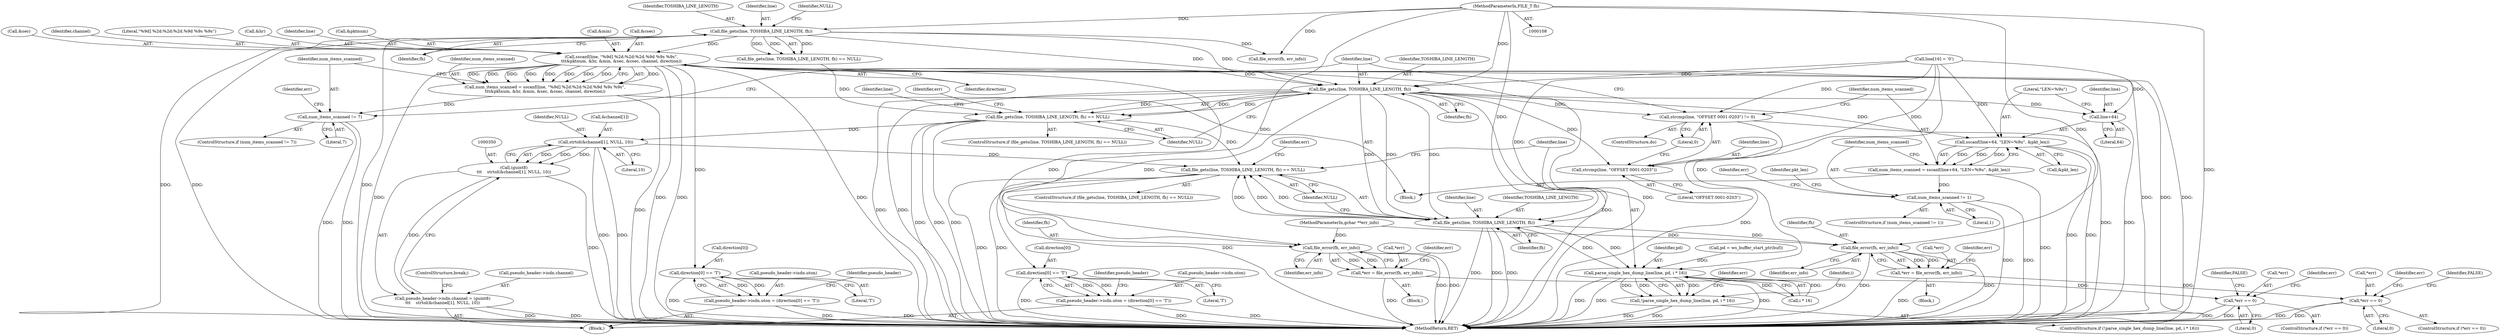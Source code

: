 digraph "0_wireshark_3270dfac43da861c714df76513456b46765ff47f@API" {
"1000163" [label="(Call,sscanf(line, \"%9d] %2d:%2d:%2d.%9d %9s %9s\",\n\t\t\t&pktnum, &hr, &min, &sec, &csec, channel, direction))"];
"1000137" [label="(Call,file_gets(line, TOSHIBA_LINE_LENGTH, fh))"];
"1000109" [label="(MethodParameterIn,FILE_T fh)"];
"1000161" [label="(Call,num_items_scanned = sscanf(line, \"%9d] %2d:%2d:%2d.%9d %9s %9s\",\n\t\t\t&pktnum, &hr, &min, &sec, &csec, channel, direction))"];
"1000179" [label="(Call,num_items_scanned != 7)"];
"1000198" [label="(Call,file_gets(line, TOSHIBA_LINE_LENGTH, fh))"];
"1000197" [label="(Call,file_gets(line, TOSHIBA_LINE_LENGTH, fh) == NULL)"];
"1000351" [label="(Call,strtol(&channel[1], NULL, 10))"];
"1000349" [label="(Call,(guint8)\n\t\t\t    strtol(&channel[1], NULL, 10))"];
"1000343" [label="(Call,pseudo_header->isdn.channel = (guint8)\n\t\t\t    strtol(&channel[1], NULL, 10))"];
"1000429" [label="(Call,file_gets(line, TOSHIBA_LINE_LENGTH, fh) == NULL)"];
"1000207" [label="(Call,file_error(fh, err_info))"];
"1000204" [label="(Call,*err = file_error(fh, err_info))"];
"1000211" [label="(Call,*err == 0)"];
"1000227" [label="(Call,strcmp(line, \"OFFSET 0001-0203\") != 0)"];
"1000228" [label="(Call,strcmp(line, \"OFFSET 0001-0203\"))"];
"1000234" [label="(Call,sscanf(line+64, \"LEN=%9u\", &pkt_len))"];
"1000232" [label="(Call,num_items_scanned = sscanf(line+64, \"LEN=%9u\", &pkt_len))"];
"1000242" [label="(Call,num_items_scanned != 1)"];
"1000235" [label="(Call,line+64)"];
"1000430" [label="(Call,file_gets(line, TOSHIBA_LINE_LENGTH, fh))"];
"1000439" [label="(Call,file_error(fh, err_info))"];
"1000436" [label="(Call,*err = file_error(fh, err_info))"];
"1000443" [label="(Call,*err == 0)"];
"1000456" [label="(Call,parse_single_hex_dump_line(line, pd, i * 16))"];
"1000455" [label="(Call,!parse_single_hex_dump_line(line, pd, i * 16))"];
"1000338" [label="(Call,direction[0] == 'T')"];
"1000332" [label="(Call,pseudo_header->isdn.uton = (direction[0] == 'T'))"];
"1000371" [label="(Call,direction[0] == 'T')"];
"1000365" [label="(Call,pseudo_header->isdn.uton = (direction[0] == 'T'))"];
"1000204" [label="(Call,*err = file_error(fh, err_info))"];
"1000431" [label="(Identifier,line)"];
"1000443" [label="(Call,*err == 0)"];
"1000438" [label="(Identifier,err)"];
"1000172" [label="(Call,&sec)"];
"1000430" [label="(Call,file_gets(line, TOSHIBA_LINE_LENGTH, fh))"];
"1000435" [label="(Block,)"];
"1000450" [label="(Identifier,err)"];
"1000178" [label="(ControlStructure,if (num_items_scanned != 7))"];
"1000113" [label="(MethodParameterIn,gchar **err_info)"];
"1000234" [label="(Call,sscanf(line+64, \"LEN=%9u\", &pkt_len))"];
"1000180" [label="(Identifier,num_items_scanned)"];
"1000162" [label="(Identifier,num_items_scanned)"];
"1000196" [label="(ControlStructure,if (file_gets(line, TOSHIBA_LINE_LENGTH, fh) == NULL))"];
"1000248" [label="(Identifier,err)"];
"1000351" [label="(Call,strtol(&channel[1], NULL, 10))"];
"1000242" [label="(Call,num_items_scanned != 1)"];
"1000194" [label="(ControlStructure,do)"];
"1000198" [label="(Call,file_gets(line, TOSHIBA_LINE_LENGTH, fh))"];
"1000176" [label="(Identifier,channel)"];
"1000137" [label="(Call,file_gets(line, TOSHIBA_LINE_LENGTH, fh))"];
"1000457" [label="(Identifier,line)"];
"1000436" [label="(Call,*err = file_error(fh, err_info))"];
"1000212" [label="(Call,*err)"];
"1000458" [label="(Identifier,pd)"];
"1000181" [label="(Literal,7)"];
"1000224" [label="(Identifier,line)"];
"1000243" [label="(Identifier,num_items_scanned)"];
"1000165" [label="(Literal,\"%9d] %2d:%2d:%2d.%9d %9s %9s\")"];
"1000446" [label="(Literal,0)"];
"1000222" [label="(Call,line[16] = '\0')"];
"1000207" [label="(Call,file_error(fh, err_info))"];
"1000342" [label="(Literal,'T')"];
"1000476" [label="(MethodReturn,RET)"];
"1000434" [label="(Identifier,NULL)"];
"1000439" [label="(Call,file_error(fh, err_info))"];
"1000442" [label="(ControlStructure,if (*err == 0))"];
"1000372" [label="(Call,direction[0])"];
"1000239" [label="(Call,&pkt_len)"];
"1000433" [label="(Identifier,fh)"];
"1000177" [label="(Identifier,direction)"];
"1000146" [label="(Call,file_error(fh, err_info))"];
"1000168" [label="(Call,&hr)"];
"1000429" [label="(Call,file_gets(line, TOSHIBA_LINE_LENGTH, fh) == NULL)"];
"1000357" [label="(Literal,10)"];
"1000375" [label="(Literal,'T')"];
"1000161" [label="(Call,num_items_scanned = sscanf(line, \"%9d] %2d:%2d:%2d.%9d %9s %9s\",\n\t\t\t&pktnum, &hr, &min, &sec, &csec, channel, direction))"];
"1000356" [label="(Identifier,NULL)"];
"1000455" [label="(Call,!parse_single_hex_dump_line(line, pd, i * 16))"];
"1000227" [label="(Call,strcmp(line, \"OFFSET 0001-0203\") != 0)"];
"1000139" [label="(Identifier,TOSHIBA_LINE_LENGTH)"];
"1000456" [label="(Call,parse_single_hex_dump_line(line, pd, i * 16))"];
"1000338" [label="(Call,direction[0] == 'T')"];
"1000163" [label="(Call,sscanf(line, \"%9d] %2d:%2d:%2d.%9d %9s %9s\",\n\t\t\t&pktnum, &hr, &min, &sec, &csec, channel, direction))"];
"1000203" [label="(Block,)"];
"1000441" [label="(Identifier,err_info)"];
"1000432" [label="(Identifier,TOSHIBA_LINE_LENGTH)"];
"1000440" [label="(Identifier,fh)"];
"1000332" [label="(Call,pseudo_header->isdn.uton = (direction[0] == 'T'))"];
"1000333" [label="(Call,pseudo_header->isdn.uton)"];
"1000206" [label="(Identifier,err)"];
"1000228" [label="(Call,strcmp(line, \"OFFSET 0001-0203\"))"];
"1000236" [label="(Identifier,line)"];
"1000230" [label="(Literal,\"OFFSET 0001-0203\")"];
"1000343" [label="(Call,pseudo_header->isdn.channel = (guint8)\n\t\t\t    strtol(&channel[1], NULL, 10))"];
"1000233" [label="(Identifier,num_items_scanned)"];
"1000232" [label="(Call,num_items_scanned = sscanf(line+64, \"LEN=%9u\", &pkt_len))"];
"1000358" [label="(ControlStructure,break;)"];
"1000218" [label="(Identifier,err)"];
"1000221" [label="(Identifier,FALSE)"];
"1000164" [label="(Identifier,line)"];
"1000140" [label="(Identifier,fh)"];
"1000365" [label="(Call,pseudo_header->isdn.uton = (direction[0] == 'T'))"];
"1000371" [label="(Call,direction[0] == 'T')"];
"1000235" [label="(Call,line+64)"];
"1000325" [label="(Block,)"];
"1000238" [label="(Literal,\"LEN=%9u\")"];
"1000200" [label="(Identifier,TOSHIBA_LINE_LENGTH)"];
"1000209" [label="(Identifier,err_info)"];
"1000465" [label="(Identifier,err)"];
"1000214" [label="(Literal,0)"];
"1000136" [label="(Call,file_gets(line, TOSHIBA_LINE_LENGTH, fh) == NULL)"];
"1000197" [label="(Call,file_gets(line, TOSHIBA_LINE_LENGTH, fh) == NULL)"];
"1000244" [label="(Literal,1)"];
"1000229" [label="(Identifier,line)"];
"1000426" [label="(Identifier,i)"];
"1000166" [label="(Call,&pktnum)"];
"1000339" [label="(Call,direction[0])"];
"1000170" [label="(Call,&min)"];
"1000453" [label="(Identifier,FALSE)"];
"1000379" [label="(Identifier,pseudo_header)"];
"1000444" [label="(Call,*err)"];
"1000138" [label="(Identifier,line)"];
"1000241" [label="(ControlStructure,if (num_items_scanned != 1))"];
"1000346" [label="(Identifier,pseudo_header)"];
"1000428" [label="(ControlStructure,if (file_gets(line, TOSHIBA_LINE_LENGTH, fh) == NULL))"];
"1000208" [label="(Identifier,fh)"];
"1000349" [label="(Call,(guint8)\n\t\t\t    strtol(&channel[1], NULL, 10))"];
"1000185" [label="(Identifier,err)"];
"1000211" [label="(Call,*err == 0)"];
"1000179" [label="(Call,num_items_scanned != 7)"];
"1000114" [label="(Block,)"];
"1000352" [label="(Call,&channel[1])"];
"1000231" [label="(Literal,0)"];
"1000201" [label="(Identifier,fh)"];
"1000402" [label="(Call,pd = ws_buffer_start_ptr(buf))"];
"1000459" [label="(Call,i * 16)"];
"1000202" [label="(Identifier,NULL)"];
"1000259" [label="(Identifier,pkt_len)"];
"1000437" [label="(Call,*err)"];
"1000199" [label="(Identifier,line)"];
"1000205" [label="(Call,*err)"];
"1000174" [label="(Call,&csec)"];
"1000454" [label="(ControlStructure,if (!parse_single_hex_dump_line(line, pd, i * 16)))"];
"1000210" [label="(ControlStructure,if (*err == 0))"];
"1000237" [label="(Literal,64)"];
"1000344" [label="(Call,pseudo_header->isdn.channel)"];
"1000213" [label="(Identifier,err)"];
"1000109" [label="(MethodParameterIn,FILE_T fh)"];
"1000445" [label="(Identifier,err)"];
"1000141" [label="(Identifier,NULL)"];
"1000366" [label="(Call,pseudo_header->isdn.uton)"];
"1000163" -> "1000161"  [label="AST: "];
"1000163" -> "1000177"  [label="CFG: "];
"1000164" -> "1000163"  [label="AST: "];
"1000165" -> "1000163"  [label="AST: "];
"1000166" -> "1000163"  [label="AST: "];
"1000168" -> "1000163"  [label="AST: "];
"1000170" -> "1000163"  [label="AST: "];
"1000172" -> "1000163"  [label="AST: "];
"1000174" -> "1000163"  [label="AST: "];
"1000176" -> "1000163"  [label="AST: "];
"1000177" -> "1000163"  [label="AST: "];
"1000161" -> "1000163"  [label="CFG: "];
"1000163" -> "1000476"  [label="DDG: "];
"1000163" -> "1000476"  [label="DDG: "];
"1000163" -> "1000476"  [label="DDG: "];
"1000163" -> "1000476"  [label="DDG: "];
"1000163" -> "1000476"  [label="DDG: "];
"1000163" -> "1000476"  [label="DDG: "];
"1000163" -> "1000476"  [label="DDG: "];
"1000163" -> "1000476"  [label="DDG: "];
"1000163" -> "1000161"  [label="DDG: "];
"1000163" -> "1000161"  [label="DDG: "];
"1000163" -> "1000161"  [label="DDG: "];
"1000163" -> "1000161"  [label="DDG: "];
"1000163" -> "1000161"  [label="DDG: "];
"1000163" -> "1000161"  [label="DDG: "];
"1000163" -> "1000161"  [label="DDG: "];
"1000163" -> "1000161"  [label="DDG: "];
"1000163" -> "1000161"  [label="DDG: "];
"1000137" -> "1000163"  [label="DDG: "];
"1000163" -> "1000198"  [label="DDG: "];
"1000163" -> "1000338"  [label="DDG: "];
"1000163" -> "1000371"  [label="DDG: "];
"1000137" -> "1000136"  [label="AST: "];
"1000137" -> "1000140"  [label="CFG: "];
"1000138" -> "1000137"  [label="AST: "];
"1000139" -> "1000137"  [label="AST: "];
"1000140" -> "1000137"  [label="AST: "];
"1000141" -> "1000137"  [label="CFG: "];
"1000137" -> "1000476"  [label="DDG: "];
"1000137" -> "1000476"  [label="DDG: "];
"1000137" -> "1000476"  [label="DDG: "];
"1000137" -> "1000136"  [label="DDG: "];
"1000137" -> "1000136"  [label="DDG: "];
"1000137" -> "1000136"  [label="DDG: "];
"1000109" -> "1000137"  [label="DDG: "];
"1000137" -> "1000146"  [label="DDG: "];
"1000137" -> "1000198"  [label="DDG: "];
"1000137" -> "1000198"  [label="DDG: "];
"1000109" -> "1000108"  [label="AST: "];
"1000109" -> "1000476"  [label="DDG: "];
"1000109" -> "1000146"  [label="DDG: "];
"1000109" -> "1000198"  [label="DDG: "];
"1000109" -> "1000207"  [label="DDG: "];
"1000109" -> "1000430"  [label="DDG: "];
"1000109" -> "1000439"  [label="DDG: "];
"1000161" -> "1000114"  [label="AST: "];
"1000162" -> "1000161"  [label="AST: "];
"1000180" -> "1000161"  [label="CFG: "];
"1000161" -> "1000476"  [label="DDG: "];
"1000161" -> "1000179"  [label="DDG: "];
"1000179" -> "1000178"  [label="AST: "];
"1000179" -> "1000181"  [label="CFG: "];
"1000180" -> "1000179"  [label="AST: "];
"1000181" -> "1000179"  [label="AST: "];
"1000185" -> "1000179"  [label="CFG: "];
"1000199" -> "1000179"  [label="CFG: "];
"1000179" -> "1000476"  [label="DDG: "];
"1000179" -> "1000476"  [label="DDG: "];
"1000198" -> "1000197"  [label="AST: "];
"1000198" -> "1000201"  [label="CFG: "];
"1000199" -> "1000198"  [label="AST: "];
"1000200" -> "1000198"  [label="AST: "];
"1000201" -> "1000198"  [label="AST: "];
"1000202" -> "1000198"  [label="CFG: "];
"1000198" -> "1000476"  [label="DDG: "];
"1000198" -> "1000476"  [label="DDG: "];
"1000198" -> "1000476"  [label="DDG: "];
"1000198" -> "1000197"  [label="DDG: "];
"1000198" -> "1000197"  [label="DDG: "];
"1000198" -> "1000197"  [label="DDG: "];
"1000222" -> "1000198"  [label="DDG: "];
"1000198" -> "1000207"  [label="DDG: "];
"1000198" -> "1000227"  [label="DDG: "];
"1000198" -> "1000228"  [label="DDG: "];
"1000198" -> "1000234"  [label="DDG: "];
"1000198" -> "1000235"  [label="DDG: "];
"1000198" -> "1000430"  [label="DDG: "];
"1000198" -> "1000430"  [label="DDG: "];
"1000198" -> "1000430"  [label="DDG: "];
"1000197" -> "1000196"  [label="AST: "];
"1000197" -> "1000202"  [label="CFG: "];
"1000202" -> "1000197"  [label="AST: "];
"1000206" -> "1000197"  [label="CFG: "];
"1000224" -> "1000197"  [label="CFG: "];
"1000197" -> "1000476"  [label="DDG: "];
"1000197" -> "1000476"  [label="DDG: "];
"1000197" -> "1000476"  [label="DDG: "];
"1000136" -> "1000197"  [label="DDG: "];
"1000197" -> "1000351"  [label="DDG: "];
"1000197" -> "1000429"  [label="DDG: "];
"1000351" -> "1000349"  [label="AST: "];
"1000351" -> "1000357"  [label="CFG: "];
"1000352" -> "1000351"  [label="AST: "];
"1000356" -> "1000351"  [label="AST: "];
"1000357" -> "1000351"  [label="AST: "];
"1000349" -> "1000351"  [label="CFG: "];
"1000351" -> "1000476"  [label="DDG: "];
"1000351" -> "1000476"  [label="DDG: "];
"1000351" -> "1000349"  [label="DDG: "];
"1000351" -> "1000349"  [label="DDG: "];
"1000351" -> "1000349"  [label="DDG: "];
"1000351" -> "1000429"  [label="DDG: "];
"1000349" -> "1000343"  [label="AST: "];
"1000350" -> "1000349"  [label="AST: "];
"1000343" -> "1000349"  [label="CFG: "];
"1000349" -> "1000476"  [label="DDG: "];
"1000349" -> "1000343"  [label="DDG: "];
"1000343" -> "1000325"  [label="AST: "];
"1000344" -> "1000343"  [label="AST: "];
"1000358" -> "1000343"  [label="CFG: "];
"1000343" -> "1000476"  [label="DDG: "];
"1000343" -> "1000476"  [label="DDG: "];
"1000429" -> "1000428"  [label="AST: "];
"1000429" -> "1000434"  [label="CFG: "];
"1000430" -> "1000429"  [label="AST: "];
"1000434" -> "1000429"  [label="AST: "];
"1000438" -> "1000429"  [label="CFG: "];
"1000457" -> "1000429"  [label="CFG: "];
"1000429" -> "1000476"  [label="DDG: "];
"1000429" -> "1000476"  [label="DDG: "];
"1000429" -> "1000476"  [label="DDG: "];
"1000430" -> "1000429"  [label="DDG: "];
"1000430" -> "1000429"  [label="DDG: "];
"1000430" -> "1000429"  [label="DDG: "];
"1000207" -> "1000204"  [label="AST: "];
"1000207" -> "1000209"  [label="CFG: "];
"1000208" -> "1000207"  [label="AST: "];
"1000209" -> "1000207"  [label="AST: "];
"1000204" -> "1000207"  [label="CFG: "];
"1000207" -> "1000476"  [label="DDG: "];
"1000207" -> "1000476"  [label="DDG: "];
"1000207" -> "1000204"  [label="DDG: "];
"1000207" -> "1000204"  [label="DDG: "];
"1000113" -> "1000207"  [label="DDG: "];
"1000204" -> "1000203"  [label="AST: "];
"1000205" -> "1000204"  [label="AST: "];
"1000213" -> "1000204"  [label="CFG: "];
"1000204" -> "1000476"  [label="DDG: "];
"1000204" -> "1000211"  [label="DDG: "];
"1000211" -> "1000210"  [label="AST: "];
"1000211" -> "1000214"  [label="CFG: "];
"1000212" -> "1000211"  [label="AST: "];
"1000214" -> "1000211"  [label="AST: "];
"1000218" -> "1000211"  [label="CFG: "];
"1000221" -> "1000211"  [label="CFG: "];
"1000211" -> "1000476"  [label="DDG: "];
"1000211" -> "1000476"  [label="DDG: "];
"1000227" -> "1000194"  [label="AST: "];
"1000227" -> "1000231"  [label="CFG: "];
"1000228" -> "1000227"  [label="AST: "];
"1000231" -> "1000227"  [label="AST: "];
"1000199" -> "1000227"  [label="CFG: "];
"1000233" -> "1000227"  [label="CFG: "];
"1000227" -> "1000476"  [label="DDG: "];
"1000227" -> "1000476"  [label="DDG: "];
"1000222" -> "1000227"  [label="DDG: "];
"1000228" -> "1000230"  [label="CFG: "];
"1000229" -> "1000228"  [label="AST: "];
"1000230" -> "1000228"  [label="AST: "];
"1000231" -> "1000228"  [label="CFG: "];
"1000222" -> "1000228"  [label="DDG: "];
"1000234" -> "1000232"  [label="AST: "];
"1000234" -> "1000239"  [label="CFG: "];
"1000235" -> "1000234"  [label="AST: "];
"1000238" -> "1000234"  [label="AST: "];
"1000239" -> "1000234"  [label="AST: "];
"1000232" -> "1000234"  [label="CFG: "];
"1000234" -> "1000476"  [label="DDG: "];
"1000234" -> "1000476"  [label="DDG: "];
"1000234" -> "1000232"  [label="DDG: "];
"1000234" -> "1000232"  [label="DDG: "];
"1000234" -> "1000232"  [label="DDG: "];
"1000222" -> "1000234"  [label="DDG: "];
"1000232" -> "1000114"  [label="AST: "];
"1000233" -> "1000232"  [label="AST: "];
"1000243" -> "1000232"  [label="CFG: "];
"1000232" -> "1000476"  [label="DDG: "];
"1000232" -> "1000242"  [label="DDG: "];
"1000242" -> "1000241"  [label="AST: "];
"1000242" -> "1000244"  [label="CFG: "];
"1000243" -> "1000242"  [label="AST: "];
"1000244" -> "1000242"  [label="AST: "];
"1000248" -> "1000242"  [label="CFG: "];
"1000259" -> "1000242"  [label="CFG: "];
"1000242" -> "1000476"  [label="DDG: "];
"1000242" -> "1000476"  [label="DDG: "];
"1000235" -> "1000237"  [label="CFG: "];
"1000236" -> "1000235"  [label="AST: "];
"1000237" -> "1000235"  [label="AST: "];
"1000238" -> "1000235"  [label="CFG: "];
"1000235" -> "1000476"  [label="DDG: "];
"1000222" -> "1000235"  [label="DDG: "];
"1000430" -> "1000433"  [label="CFG: "];
"1000431" -> "1000430"  [label="AST: "];
"1000432" -> "1000430"  [label="AST: "];
"1000433" -> "1000430"  [label="AST: "];
"1000434" -> "1000430"  [label="CFG: "];
"1000430" -> "1000476"  [label="DDG: "];
"1000430" -> "1000476"  [label="DDG: "];
"1000430" -> "1000476"  [label="DDG: "];
"1000222" -> "1000430"  [label="DDG: "];
"1000456" -> "1000430"  [label="DDG: "];
"1000430" -> "1000439"  [label="DDG: "];
"1000430" -> "1000456"  [label="DDG: "];
"1000439" -> "1000436"  [label="AST: "];
"1000439" -> "1000441"  [label="CFG: "];
"1000440" -> "1000439"  [label="AST: "];
"1000441" -> "1000439"  [label="AST: "];
"1000436" -> "1000439"  [label="CFG: "];
"1000439" -> "1000476"  [label="DDG: "];
"1000439" -> "1000476"  [label="DDG: "];
"1000439" -> "1000436"  [label="DDG: "];
"1000439" -> "1000436"  [label="DDG: "];
"1000113" -> "1000439"  [label="DDG: "];
"1000436" -> "1000435"  [label="AST: "];
"1000437" -> "1000436"  [label="AST: "];
"1000445" -> "1000436"  [label="CFG: "];
"1000436" -> "1000476"  [label="DDG: "];
"1000436" -> "1000443"  [label="DDG: "];
"1000443" -> "1000442"  [label="AST: "];
"1000443" -> "1000446"  [label="CFG: "];
"1000444" -> "1000443"  [label="AST: "];
"1000446" -> "1000443"  [label="AST: "];
"1000450" -> "1000443"  [label="CFG: "];
"1000453" -> "1000443"  [label="CFG: "];
"1000443" -> "1000476"  [label="DDG: "];
"1000443" -> "1000476"  [label="DDG: "];
"1000456" -> "1000455"  [label="AST: "];
"1000456" -> "1000459"  [label="CFG: "];
"1000457" -> "1000456"  [label="AST: "];
"1000458" -> "1000456"  [label="AST: "];
"1000459" -> "1000456"  [label="AST: "];
"1000455" -> "1000456"  [label="CFG: "];
"1000456" -> "1000476"  [label="DDG: "];
"1000456" -> "1000476"  [label="DDG: "];
"1000456" -> "1000476"  [label="DDG: "];
"1000456" -> "1000455"  [label="DDG: "];
"1000456" -> "1000455"  [label="DDG: "];
"1000456" -> "1000455"  [label="DDG: "];
"1000222" -> "1000456"  [label="DDG: "];
"1000402" -> "1000456"  [label="DDG: "];
"1000459" -> "1000456"  [label="DDG: "];
"1000459" -> "1000456"  [label="DDG: "];
"1000455" -> "1000454"  [label="AST: "];
"1000465" -> "1000455"  [label="CFG: "];
"1000426" -> "1000455"  [label="CFG: "];
"1000455" -> "1000476"  [label="DDG: "];
"1000455" -> "1000476"  [label="DDG: "];
"1000338" -> "1000332"  [label="AST: "];
"1000338" -> "1000342"  [label="CFG: "];
"1000339" -> "1000338"  [label="AST: "];
"1000342" -> "1000338"  [label="AST: "];
"1000332" -> "1000338"  [label="CFG: "];
"1000338" -> "1000476"  [label="DDG: "];
"1000338" -> "1000332"  [label="DDG: "];
"1000338" -> "1000332"  [label="DDG: "];
"1000332" -> "1000325"  [label="AST: "];
"1000333" -> "1000332"  [label="AST: "];
"1000346" -> "1000332"  [label="CFG: "];
"1000332" -> "1000476"  [label="DDG: "];
"1000332" -> "1000476"  [label="DDG: "];
"1000371" -> "1000365"  [label="AST: "];
"1000371" -> "1000375"  [label="CFG: "];
"1000372" -> "1000371"  [label="AST: "];
"1000375" -> "1000371"  [label="AST: "];
"1000365" -> "1000371"  [label="CFG: "];
"1000371" -> "1000476"  [label="DDG: "];
"1000371" -> "1000365"  [label="DDG: "];
"1000371" -> "1000365"  [label="DDG: "];
"1000365" -> "1000325"  [label="AST: "];
"1000366" -> "1000365"  [label="AST: "];
"1000379" -> "1000365"  [label="CFG: "];
"1000365" -> "1000476"  [label="DDG: "];
"1000365" -> "1000476"  [label="DDG: "];
}
